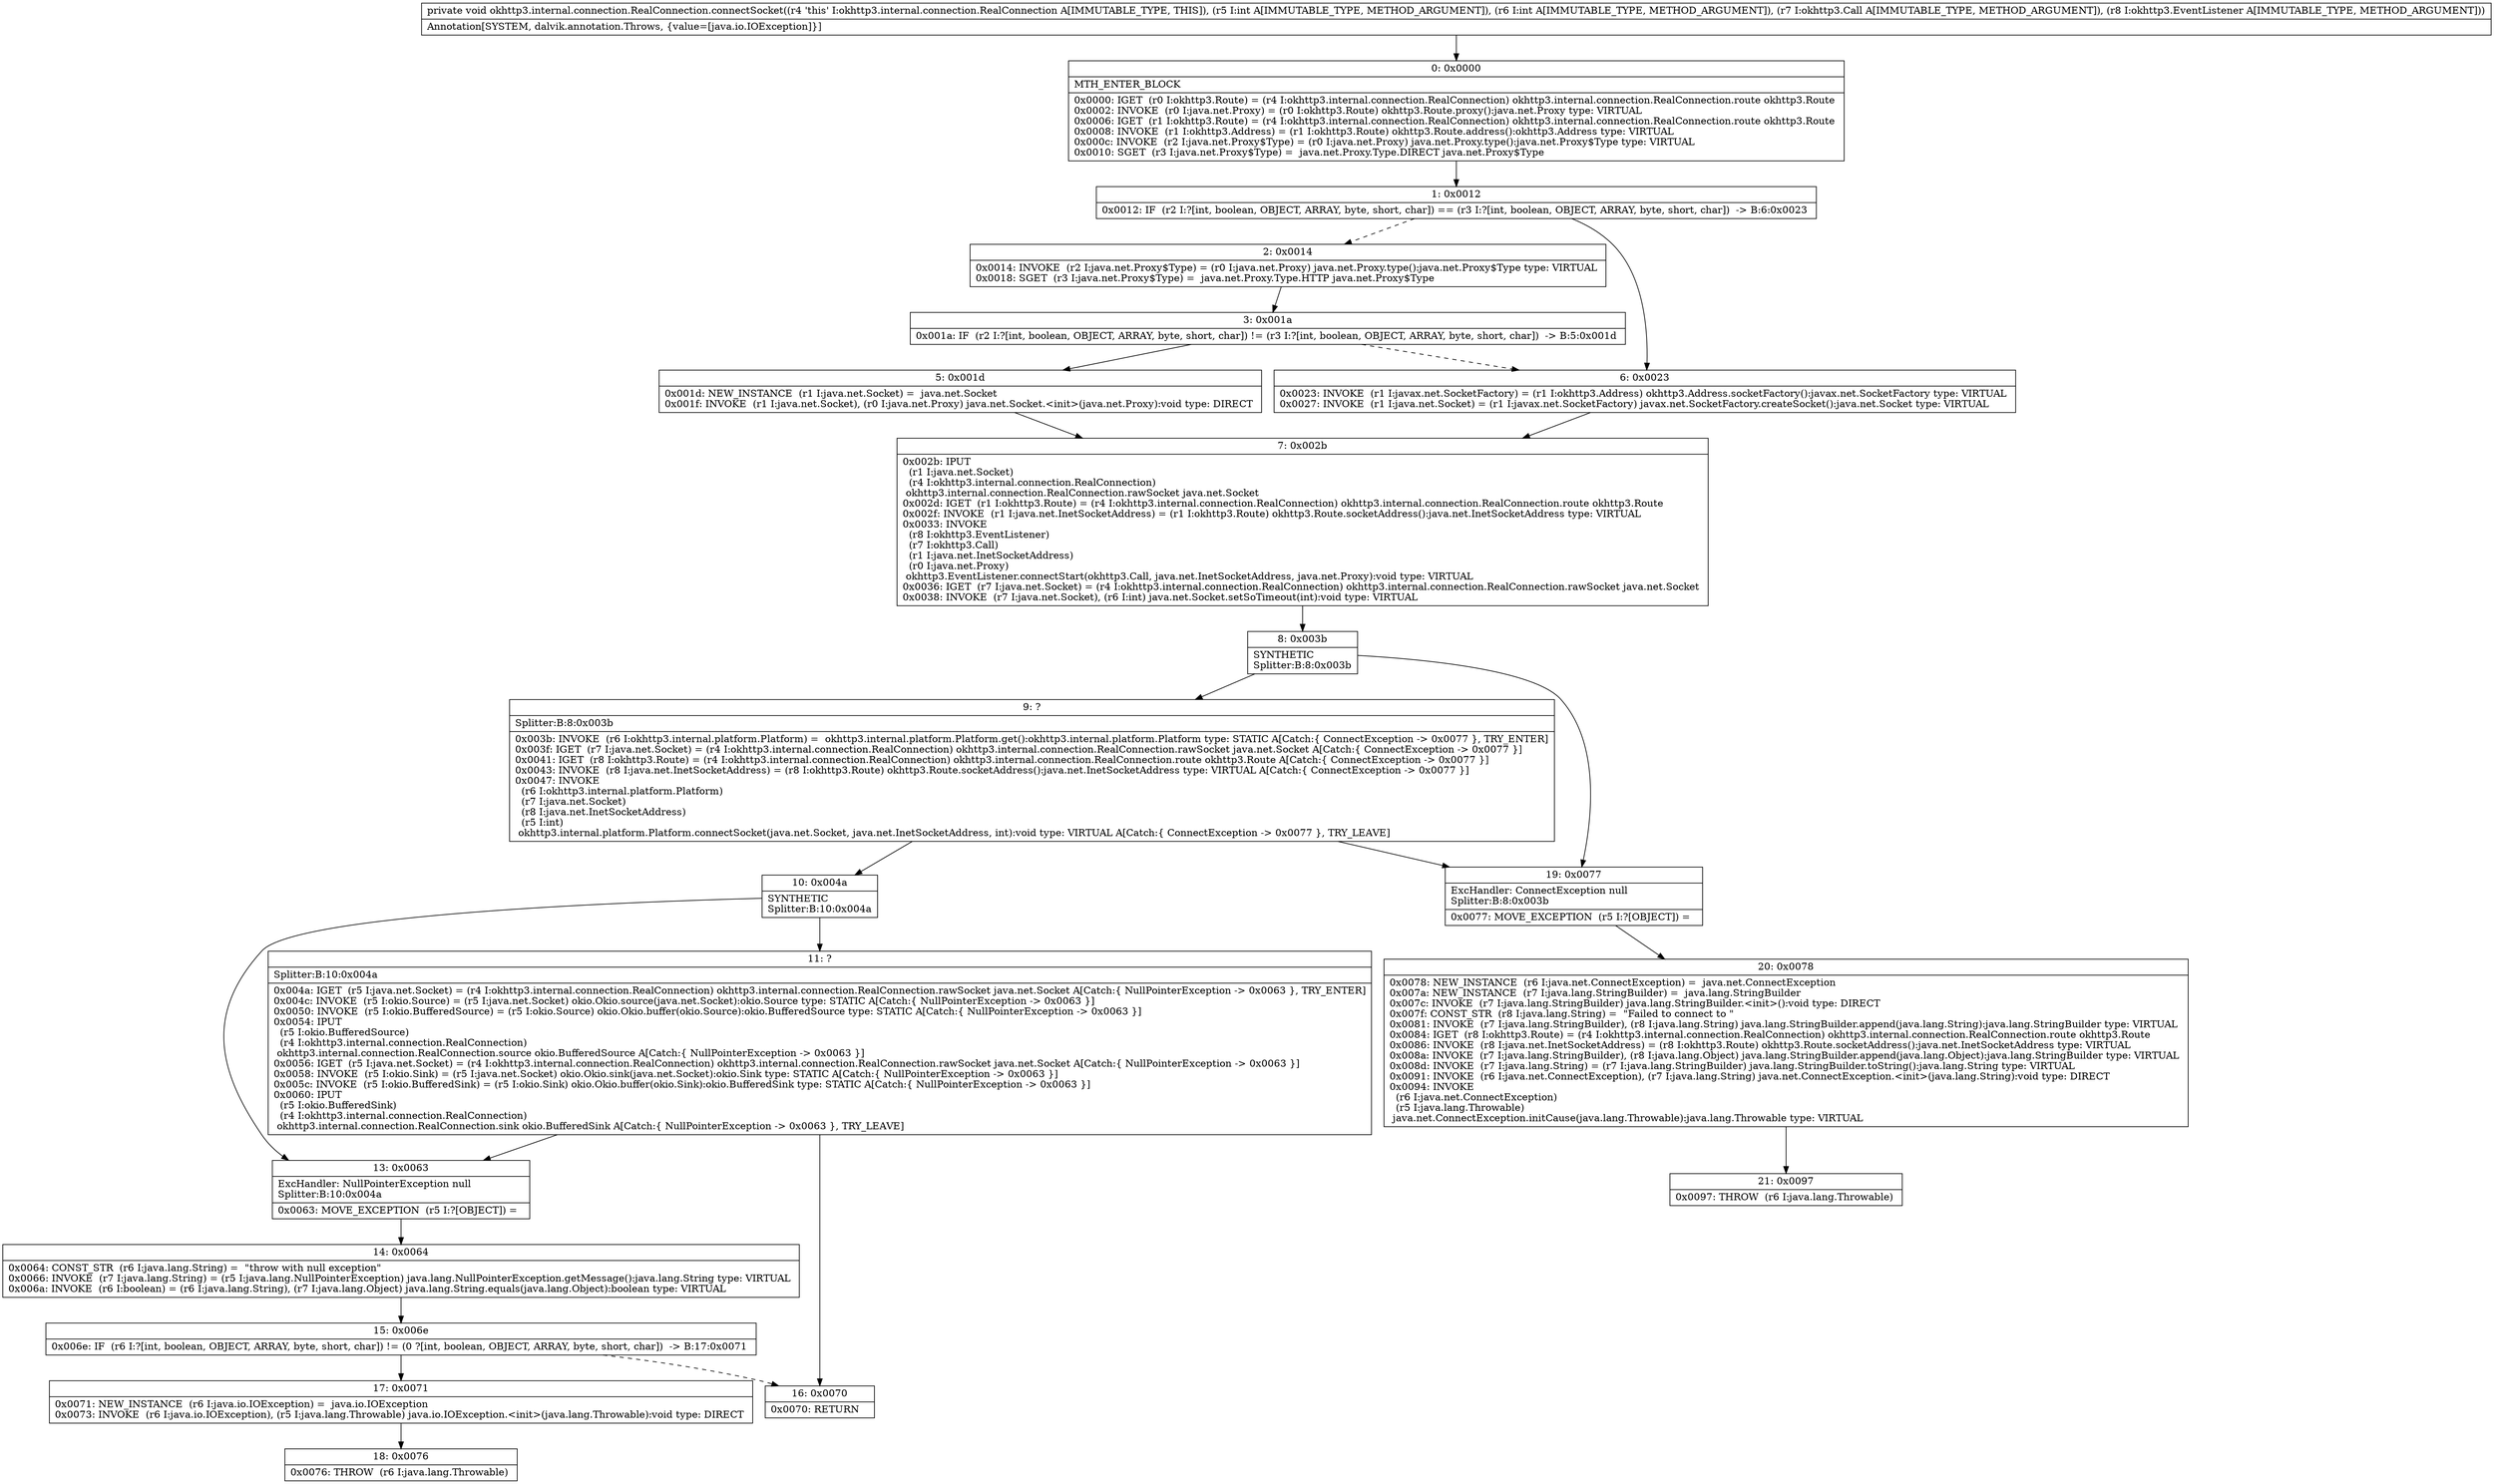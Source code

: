 digraph "CFG forokhttp3.internal.connection.RealConnection.connectSocket(IILokhttp3\/Call;Lokhttp3\/EventListener;)V" {
Node_0 [shape=record,label="{0\:\ 0x0000|MTH_ENTER_BLOCK\l|0x0000: IGET  (r0 I:okhttp3.Route) = (r4 I:okhttp3.internal.connection.RealConnection) okhttp3.internal.connection.RealConnection.route okhttp3.Route \l0x0002: INVOKE  (r0 I:java.net.Proxy) = (r0 I:okhttp3.Route) okhttp3.Route.proxy():java.net.Proxy type: VIRTUAL \l0x0006: IGET  (r1 I:okhttp3.Route) = (r4 I:okhttp3.internal.connection.RealConnection) okhttp3.internal.connection.RealConnection.route okhttp3.Route \l0x0008: INVOKE  (r1 I:okhttp3.Address) = (r1 I:okhttp3.Route) okhttp3.Route.address():okhttp3.Address type: VIRTUAL \l0x000c: INVOKE  (r2 I:java.net.Proxy$Type) = (r0 I:java.net.Proxy) java.net.Proxy.type():java.net.Proxy$Type type: VIRTUAL \l0x0010: SGET  (r3 I:java.net.Proxy$Type) =  java.net.Proxy.Type.DIRECT java.net.Proxy$Type \l}"];
Node_1 [shape=record,label="{1\:\ 0x0012|0x0012: IF  (r2 I:?[int, boolean, OBJECT, ARRAY, byte, short, char]) == (r3 I:?[int, boolean, OBJECT, ARRAY, byte, short, char])  \-\> B:6:0x0023 \l}"];
Node_2 [shape=record,label="{2\:\ 0x0014|0x0014: INVOKE  (r2 I:java.net.Proxy$Type) = (r0 I:java.net.Proxy) java.net.Proxy.type():java.net.Proxy$Type type: VIRTUAL \l0x0018: SGET  (r3 I:java.net.Proxy$Type) =  java.net.Proxy.Type.HTTP java.net.Proxy$Type \l}"];
Node_3 [shape=record,label="{3\:\ 0x001a|0x001a: IF  (r2 I:?[int, boolean, OBJECT, ARRAY, byte, short, char]) != (r3 I:?[int, boolean, OBJECT, ARRAY, byte, short, char])  \-\> B:5:0x001d \l}"];
Node_5 [shape=record,label="{5\:\ 0x001d|0x001d: NEW_INSTANCE  (r1 I:java.net.Socket) =  java.net.Socket \l0x001f: INVOKE  (r1 I:java.net.Socket), (r0 I:java.net.Proxy) java.net.Socket.\<init\>(java.net.Proxy):void type: DIRECT \l}"];
Node_6 [shape=record,label="{6\:\ 0x0023|0x0023: INVOKE  (r1 I:javax.net.SocketFactory) = (r1 I:okhttp3.Address) okhttp3.Address.socketFactory():javax.net.SocketFactory type: VIRTUAL \l0x0027: INVOKE  (r1 I:java.net.Socket) = (r1 I:javax.net.SocketFactory) javax.net.SocketFactory.createSocket():java.net.Socket type: VIRTUAL \l}"];
Node_7 [shape=record,label="{7\:\ 0x002b|0x002b: IPUT  \l  (r1 I:java.net.Socket)\l  (r4 I:okhttp3.internal.connection.RealConnection)\l okhttp3.internal.connection.RealConnection.rawSocket java.net.Socket \l0x002d: IGET  (r1 I:okhttp3.Route) = (r4 I:okhttp3.internal.connection.RealConnection) okhttp3.internal.connection.RealConnection.route okhttp3.Route \l0x002f: INVOKE  (r1 I:java.net.InetSocketAddress) = (r1 I:okhttp3.Route) okhttp3.Route.socketAddress():java.net.InetSocketAddress type: VIRTUAL \l0x0033: INVOKE  \l  (r8 I:okhttp3.EventListener)\l  (r7 I:okhttp3.Call)\l  (r1 I:java.net.InetSocketAddress)\l  (r0 I:java.net.Proxy)\l okhttp3.EventListener.connectStart(okhttp3.Call, java.net.InetSocketAddress, java.net.Proxy):void type: VIRTUAL \l0x0036: IGET  (r7 I:java.net.Socket) = (r4 I:okhttp3.internal.connection.RealConnection) okhttp3.internal.connection.RealConnection.rawSocket java.net.Socket \l0x0038: INVOKE  (r7 I:java.net.Socket), (r6 I:int) java.net.Socket.setSoTimeout(int):void type: VIRTUAL \l}"];
Node_8 [shape=record,label="{8\:\ 0x003b|SYNTHETIC\lSplitter:B:8:0x003b\l}"];
Node_9 [shape=record,label="{9\:\ ?|Splitter:B:8:0x003b\l|0x003b: INVOKE  (r6 I:okhttp3.internal.platform.Platform) =  okhttp3.internal.platform.Platform.get():okhttp3.internal.platform.Platform type: STATIC A[Catch:\{ ConnectException \-\> 0x0077 \}, TRY_ENTER]\l0x003f: IGET  (r7 I:java.net.Socket) = (r4 I:okhttp3.internal.connection.RealConnection) okhttp3.internal.connection.RealConnection.rawSocket java.net.Socket A[Catch:\{ ConnectException \-\> 0x0077 \}]\l0x0041: IGET  (r8 I:okhttp3.Route) = (r4 I:okhttp3.internal.connection.RealConnection) okhttp3.internal.connection.RealConnection.route okhttp3.Route A[Catch:\{ ConnectException \-\> 0x0077 \}]\l0x0043: INVOKE  (r8 I:java.net.InetSocketAddress) = (r8 I:okhttp3.Route) okhttp3.Route.socketAddress():java.net.InetSocketAddress type: VIRTUAL A[Catch:\{ ConnectException \-\> 0x0077 \}]\l0x0047: INVOKE  \l  (r6 I:okhttp3.internal.platform.Platform)\l  (r7 I:java.net.Socket)\l  (r8 I:java.net.InetSocketAddress)\l  (r5 I:int)\l okhttp3.internal.platform.Platform.connectSocket(java.net.Socket, java.net.InetSocketAddress, int):void type: VIRTUAL A[Catch:\{ ConnectException \-\> 0x0077 \}, TRY_LEAVE]\l}"];
Node_10 [shape=record,label="{10\:\ 0x004a|SYNTHETIC\lSplitter:B:10:0x004a\l}"];
Node_11 [shape=record,label="{11\:\ ?|Splitter:B:10:0x004a\l|0x004a: IGET  (r5 I:java.net.Socket) = (r4 I:okhttp3.internal.connection.RealConnection) okhttp3.internal.connection.RealConnection.rawSocket java.net.Socket A[Catch:\{ NullPointerException \-\> 0x0063 \}, TRY_ENTER]\l0x004c: INVOKE  (r5 I:okio.Source) = (r5 I:java.net.Socket) okio.Okio.source(java.net.Socket):okio.Source type: STATIC A[Catch:\{ NullPointerException \-\> 0x0063 \}]\l0x0050: INVOKE  (r5 I:okio.BufferedSource) = (r5 I:okio.Source) okio.Okio.buffer(okio.Source):okio.BufferedSource type: STATIC A[Catch:\{ NullPointerException \-\> 0x0063 \}]\l0x0054: IPUT  \l  (r5 I:okio.BufferedSource)\l  (r4 I:okhttp3.internal.connection.RealConnection)\l okhttp3.internal.connection.RealConnection.source okio.BufferedSource A[Catch:\{ NullPointerException \-\> 0x0063 \}]\l0x0056: IGET  (r5 I:java.net.Socket) = (r4 I:okhttp3.internal.connection.RealConnection) okhttp3.internal.connection.RealConnection.rawSocket java.net.Socket A[Catch:\{ NullPointerException \-\> 0x0063 \}]\l0x0058: INVOKE  (r5 I:okio.Sink) = (r5 I:java.net.Socket) okio.Okio.sink(java.net.Socket):okio.Sink type: STATIC A[Catch:\{ NullPointerException \-\> 0x0063 \}]\l0x005c: INVOKE  (r5 I:okio.BufferedSink) = (r5 I:okio.Sink) okio.Okio.buffer(okio.Sink):okio.BufferedSink type: STATIC A[Catch:\{ NullPointerException \-\> 0x0063 \}]\l0x0060: IPUT  \l  (r5 I:okio.BufferedSink)\l  (r4 I:okhttp3.internal.connection.RealConnection)\l okhttp3.internal.connection.RealConnection.sink okio.BufferedSink A[Catch:\{ NullPointerException \-\> 0x0063 \}, TRY_LEAVE]\l}"];
Node_13 [shape=record,label="{13\:\ 0x0063|ExcHandler: NullPointerException null\lSplitter:B:10:0x004a\l|0x0063: MOVE_EXCEPTION  (r5 I:?[OBJECT]) =  \l}"];
Node_14 [shape=record,label="{14\:\ 0x0064|0x0064: CONST_STR  (r6 I:java.lang.String) =  \"throw with null exception\" \l0x0066: INVOKE  (r7 I:java.lang.String) = (r5 I:java.lang.NullPointerException) java.lang.NullPointerException.getMessage():java.lang.String type: VIRTUAL \l0x006a: INVOKE  (r6 I:boolean) = (r6 I:java.lang.String), (r7 I:java.lang.Object) java.lang.String.equals(java.lang.Object):boolean type: VIRTUAL \l}"];
Node_15 [shape=record,label="{15\:\ 0x006e|0x006e: IF  (r6 I:?[int, boolean, OBJECT, ARRAY, byte, short, char]) != (0 ?[int, boolean, OBJECT, ARRAY, byte, short, char])  \-\> B:17:0x0071 \l}"];
Node_16 [shape=record,label="{16\:\ 0x0070|0x0070: RETURN   \l}"];
Node_17 [shape=record,label="{17\:\ 0x0071|0x0071: NEW_INSTANCE  (r6 I:java.io.IOException) =  java.io.IOException \l0x0073: INVOKE  (r6 I:java.io.IOException), (r5 I:java.lang.Throwable) java.io.IOException.\<init\>(java.lang.Throwable):void type: DIRECT \l}"];
Node_18 [shape=record,label="{18\:\ 0x0076|0x0076: THROW  (r6 I:java.lang.Throwable) \l}"];
Node_19 [shape=record,label="{19\:\ 0x0077|ExcHandler: ConnectException null\lSplitter:B:8:0x003b\l|0x0077: MOVE_EXCEPTION  (r5 I:?[OBJECT]) =  \l}"];
Node_20 [shape=record,label="{20\:\ 0x0078|0x0078: NEW_INSTANCE  (r6 I:java.net.ConnectException) =  java.net.ConnectException \l0x007a: NEW_INSTANCE  (r7 I:java.lang.StringBuilder) =  java.lang.StringBuilder \l0x007c: INVOKE  (r7 I:java.lang.StringBuilder) java.lang.StringBuilder.\<init\>():void type: DIRECT \l0x007f: CONST_STR  (r8 I:java.lang.String) =  \"Failed to connect to \" \l0x0081: INVOKE  (r7 I:java.lang.StringBuilder), (r8 I:java.lang.String) java.lang.StringBuilder.append(java.lang.String):java.lang.StringBuilder type: VIRTUAL \l0x0084: IGET  (r8 I:okhttp3.Route) = (r4 I:okhttp3.internal.connection.RealConnection) okhttp3.internal.connection.RealConnection.route okhttp3.Route \l0x0086: INVOKE  (r8 I:java.net.InetSocketAddress) = (r8 I:okhttp3.Route) okhttp3.Route.socketAddress():java.net.InetSocketAddress type: VIRTUAL \l0x008a: INVOKE  (r7 I:java.lang.StringBuilder), (r8 I:java.lang.Object) java.lang.StringBuilder.append(java.lang.Object):java.lang.StringBuilder type: VIRTUAL \l0x008d: INVOKE  (r7 I:java.lang.String) = (r7 I:java.lang.StringBuilder) java.lang.StringBuilder.toString():java.lang.String type: VIRTUAL \l0x0091: INVOKE  (r6 I:java.net.ConnectException), (r7 I:java.lang.String) java.net.ConnectException.\<init\>(java.lang.String):void type: DIRECT \l0x0094: INVOKE  \l  (r6 I:java.net.ConnectException)\l  (r5 I:java.lang.Throwable)\l java.net.ConnectException.initCause(java.lang.Throwable):java.lang.Throwable type: VIRTUAL \l}"];
Node_21 [shape=record,label="{21\:\ 0x0097|0x0097: THROW  (r6 I:java.lang.Throwable) \l}"];
MethodNode[shape=record,label="{private void okhttp3.internal.connection.RealConnection.connectSocket((r4 'this' I:okhttp3.internal.connection.RealConnection A[IMMUTABLE_TYPE, THIS]), (r5 I:int A[IMMUTABLE_TYPE, METHOD_ARGUMENT]), (r6 I:int A[IMMUTABLE_TYPE, METHOD_ARGUMENT]), (r7 I:okhttp3.Call A[IMMUTABLE_TYPE, METHOD_ARGUMENT]), (r8 I:okhttp3.EventListener A[IMMUTABLE_TYPE, METHOD_ARGUMENT]))  | Annotation[SYSTEM, dalvik.annotation.Throws, \{value=[java.io.IOException]\}]\l}"];
MethodNode -> Node_0;
Node_0 -> Node_1;
Node_1 -> Node_2[style=dashed];
Node_1 -> Node_6;
Node_2 -> Node_3;
Node_3 -> Node_5;
Node_3 -> Node_6[style=dashed];
Node_5 -> Node_7;
Node_6 -> Node_7;
Node_7 -> Node_8;
Node_8 -> Node_9;
Node_8 -> Node_19;
Node_9 -> Node_10;
Node_9 -> Node_19;
Node_10 -> Node_11;
Node_10 -> Node_13;
Node_11 -> Node_13;
Node_11 -> Node_16;
Node_13 -> Node_14;
Node_14 -> Node_15;
Node_15 -> Node_16[style=dashed];
Node_15 -> Node_17;
Node_17 -> Node_18;
Node_19 -> Node_20;
Node_20 -> Node_21;
}

